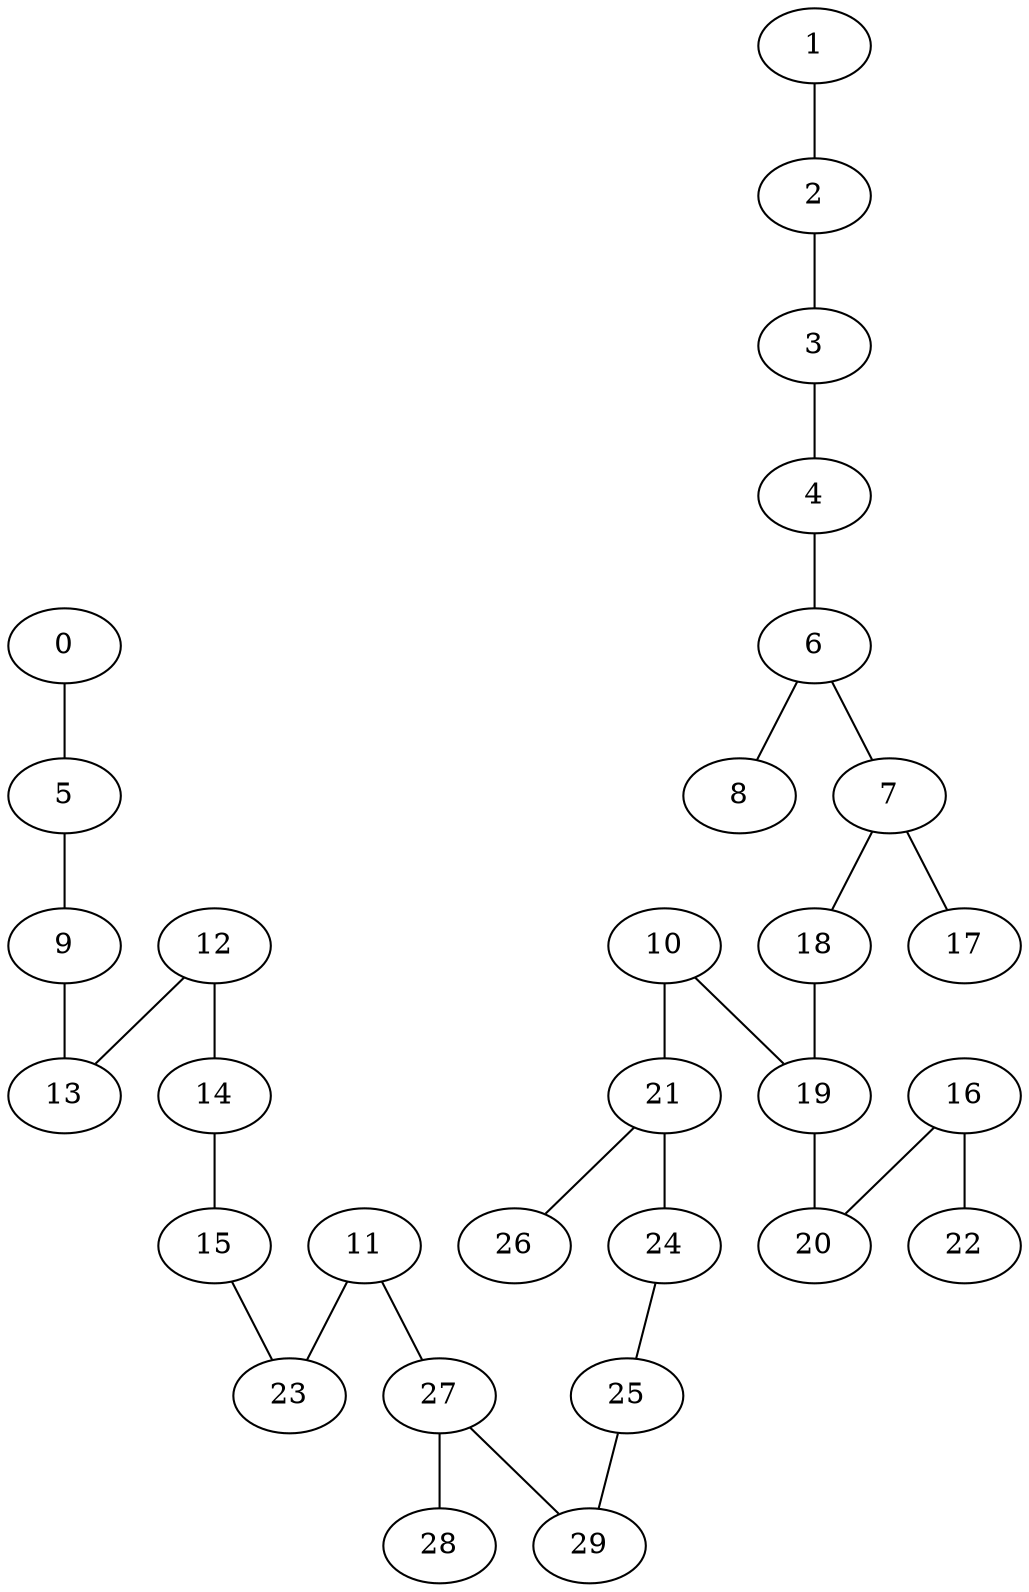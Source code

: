 graph {
  0;
  1;
  2;
  3;
  4;
  5;
  6;
  7;
  8;
  9;
  10;
  11;
  12;
  13;
  14;
  15;
  16;
  17;
  18;
  19;
  20;
  21;
  22;
  23;
  24;
  25;
  26;
  27;
  28;
  29;
  0 -- 5;
  1 -- 2;
  2 -- 3;
  3 -- 4;
  4 -- 6;
  5 -- 9;
  6 -- 7;
  6 -- 8;
  7 -- 17;
  7 -- 18;
  9 -- 13;
  10 -- 19;
  10 -- 21;
  11 -- 23;
  11 -- 27;
  12 -- 13;
  12 -- 14;
  14 -- 15;
  15 -- 23;
  16 -- 20;
  16 -- 22;
  18 -- 19;
  19 -- 20;
  21 -- 24;
  21 -- 26;
  24 -- 25;
  25 -- 29;
  27 -- 28;
  27 -- 29;
}